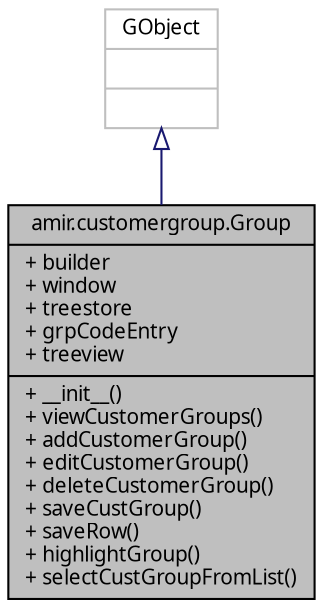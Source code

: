 digraph "amir.customergroup.Group"
{
 // LATEX_PDF_SIZE
  edge [fontname="FreeSans.ttf",fontsize="10",labelfontname="FreeSans.ttf",labelfontsize="10"];
  node [fontname="FreeSans.ttf",fontsize="10",shape=record];
  Node1 [label="{amir.customergroup.Group\n|+ builder\l+ window\l+ treestore\l+ grpCodeEntry\l+ treeview\l|+ __init__()\l+ viewCustomerGroups()\l+ addCustomerGroup()\l+ editCustomerGroup()\l+ deleteCustomerGroup()\l+ saveCustGroup()\l+ saveRow()\l+ highlightGroup()\l+ selectCustGroupFromList()\l}",height=0.2,width=0.4,color="black", fillcolor="grey75", style="filled", fontcolor="black",tooltip=" "];
  Node2 -> Node1 [dir="back",color="midnightblue",fontsize="10",style="solid",arrowtail="onormal",fontname="FreeSans.ttf"];
  Node2 [label="{GObject\n||}",height=0.2,width=0.4,color="grey75", fillcolor="white", style="filled",tooltip=" "];
}
